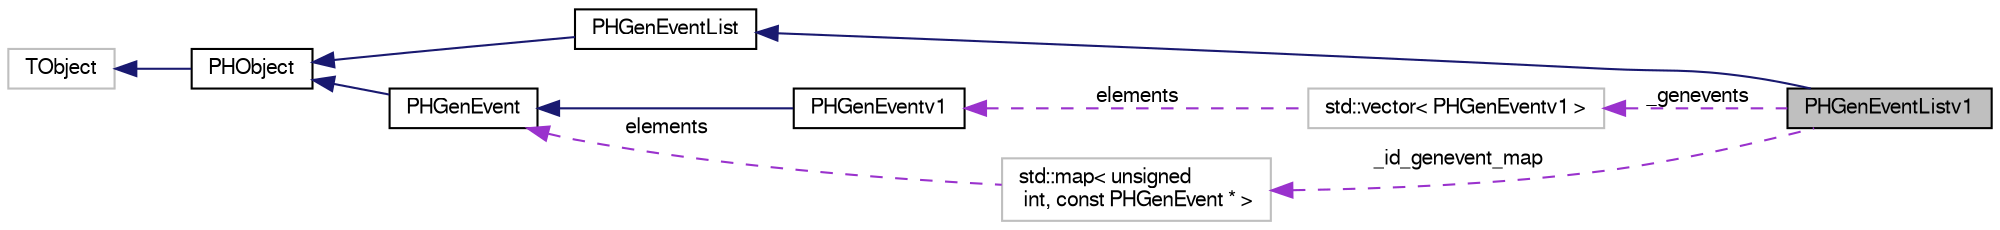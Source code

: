 digraph "PHGenEventListv1"
{
  bgcolor="transparent";
  edge [fontname="FreeSans",fontsize="10",labelfontname="FreeSans",labelfontsize="10"];
  node [fontname="FreeSans",fontsize="10",shape=record];
  rankdir="LR";
  Node1 [label="PHGenEventListv1",height=0.2,width=0.4,color="black", fillcolor="grey75", style="filled" fontcolor="black"];
  Node2 -> Node1 [dir="back",color="midnightblue",fontsize="10",style="solid",fontname="FreeSans"];
  Node2 [label="PHGenEventList",height=0.2,width=0.4,color="black",URL="$d7/d50/classPHGenEventList.html"];
  Node3 -> Node2 [dir="back",color="midnightblue",fontsize="10",style="solid",fontname="FreeSans"];
  Node3 [label="PHObject",height=0.2,width=0.4,color="black",URL="$d9/d24/classPHObject.html"];
  Node4 -> Node3 [dir="back",color="midnightblue",fontsize="10",style="solid",fontname="FreeSans"];
  Node4 [label="TObject",height=0.2,width=0.4,color="grey75"];
  Node5 -> Node1 [dir="back",color="darkorchid3",fontsize="10",style="dashed",label=" _genevents" ,fontname="FreeSans"];
  Node5 [label="std::vector\< PHGenEventv1 \>",height=0.2,width=0.4,color="grey75"];
  Node6 -> Node5 [dir="back",color="darkorchid3",fontsize="10",style="dashed",label=" elements" ,fontname="FreeSans"];
  Node6 [label="PHGenEventv1",height=0.2,width=0.4,color="black",URL="$da/d6b/classPHGenEventv1.html"];
  Node7 -> Node6 [dir="back",color="midnightblue",fontsize="10",style="solid",fontname="FreeSans"];
  Node7 [label="PHGenEvent",height=0.2,width=0.4,color="black",URL="$d1/dfd/classPHGenEvent.html"];
  Node3 -> Node7 [dir="back",color="midnightblue",fontsize="10",style="solid",fontname="FreeSans"];
  Node8 -> Node1 [dir="back",color="darkorchid3",fontsize="10",style="dashed",label=" _id_genevent_map" ,fontname="FreeSans"];
  Node8 [label="std::map\< unsigned\l int, const PHGenEvent * \>",height=0.2,width=0.4,color="grey75"];
  Node7 -> Node8 [dir="back",color="darkorchid3",fontsize="10",style="dashed",label=" elements" ,fontname="FreeSans"];
}
